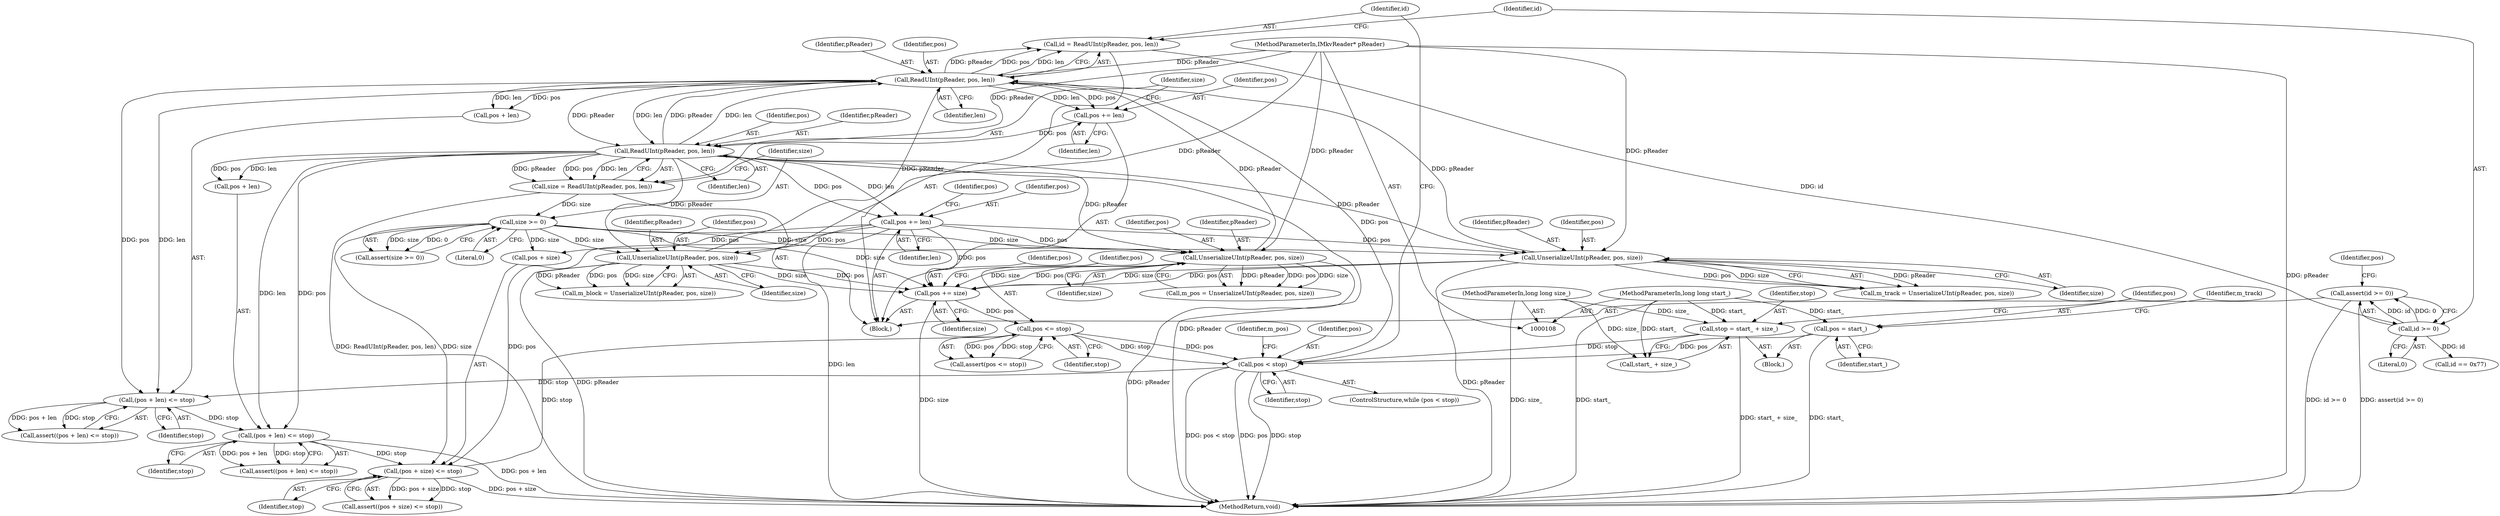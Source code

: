 digraph "1_Android_cc274e2abe8b2a6698a5c47d8aa4bb45f1f9538d_35@API" {
"1000147" [label="(Call,assert(id >= 0))"];
"1000148" [label="(Call,id >= 0)"];
"1000141" [label="(Call,id = ReadUInt(pReader, pos, len))"];
"1000143" [label="(Call,ReadUInt(pReader, pos, len))"];
"1000163" [label="(Call,ReadUInt(pReader, pos, len))"];
"1000109" [label="(MethodParameterIn,IMkvReader* pReader)"];
"1000157" [label="(Call,pos += len)"];
"1000192" [label="(Call,UnserializeUInt(pReader, pos, size))"];
"1000177" [label="(Call,pos += len)"];
"1000168" [label="(Call,size >= 0)"];
"1000161" [label="(Call,size = ReadUInt(pReader, pos, len))"];
"1000214" [label="(Call,UnserializeUInt(pReader, pos, size))"];
"1000203" [label="(Call,UnserializeUInt(pReader, pos, size))"];
"1000135" [label="(Call,pos < stop)"];
"1000222" [label="(Call,pos <= stop)"];
"1000218" [label="(Call,pos += size)"];
"1000181" [label="(Call,(pos + size) <= stop)"];
"1000172" [label="(Call,(pos + len) <= stop)"];
"1000152" [label="(Call,(pos + len) <= stop)"];
"1000120" [label="(Call,pos = start_)"];
"1000110" [label="(MethodParameterIn,long long start_)"];
"1000114" [label="(Call,stop = start_ + size_)"];
"1000111" [label="(MethodParameterIn,long long size_)"];
"1000159" [label="(Identifier,len)"];
"1000156" [label="(Identifier,stop)"];
"1000177" [label="(Call,pos += len)"];
"1000110" [label="(MethodParameterIn,long long start_)"];
"1000162" [label="(Identifier,size)"];
"1000215" [label="(Identifier,pReader)"];
"1000111" [label="(MethodParameterIn,long long size_)"];
"1000183" [label="(Identifier,pos)"];
"1000176" [label="(Identifier,stop)"];
"1000222" [label="(Call,pos <= stop)"];
"1000153" [label="(Call,pos + len)"];
"1000112" [label="(Block,)"];
"1000151" [label="(Call,assert((pos + len) <= stop))"];
"1000148" [label="(Call,id >= 0)"];
"1000114" [label="(Call,stop = start_ + size_)"];
"1000163" [label="(Call,ReadUInt(pReader, pos, len))"];
"1000146" [label="(Identifier,len)"];
"1000192" [label="(Call,UnserializeUInt(pReader, pos, size))"];
"1000150" [label="(Literal,0)"];
"1000190" [label="(Call,m_track = UnserializeUInt(pReader, pos, size))"];
"1000165" [label="(Identifier,pos)"];
"1000141" [label="(Call,id = ReadUInt(pReader, pos, len))"];
"1000169" [label="(Identifier,size)"];
"1000166" [label="(Identifier,len)"];
"1000216" [label="(Identifier,pos)"];
"1000171" [label="(Call,assert((pos + len) <= stop))"];
"1000154" [label="(Identifier,pos)"];
"1000121" [label="(Identifier,pos)"];
"1000116" [label="(Call,start_ + size_)"];
"1000137" [label="(Identifier,stop)"];
"1000149" [label="(Identifier,id)"];
"1000212" [label="(Call,m_block = UnserializeUInt(pReader, pos, size))"];
"1000187" [label="(Call,id == 0x77)"];
"1000120" [label="(Call,pos = start_)"];
"1000173" [label="(Call,pos + len)"];
"1000217" [label="(Identifier,size)"];
"1000115" [label="(Identifier,stop)"];
"1000172" [label="(Call,(pos + len) <= stop)"];
"1000144" [label="(Identifier,pReader)"];
"1000218" [label="(Call,pos += size)"];
"1000157" [label="(Call,pos += len)"];
"1000179" [label="(Identifier,len)"];
"1000203" [label="(Call,UnserializeUInt(pReader, pos, size))"];
"1000224" [label="(Identifier,stop)"];
"1000201" [label="(Call,m_pos = UnserializeUInt(pReader, pos, size))"];
"1000158" [label="(Identifier,pos)"];
"1000161" [label="(Call,size = ReadUInt(pReader, pos, len))"];
"1000195" [label="(Identifier,size)"];
"1000193" [label="(Identifier,pReader)"];
"1000182" [label="(Call,pos + size)"];
"1000145" [label="(Identifier,pos)"];
"1000214" [label="(Call,UnserializeUInt(pReader, pos, size))"];
"1000164" [label="(Identifier,pReader)"];
"1000170" [label="(Literal,0)"];
"1000194" [label="(Identifier,pos)"];
"1000206" [label="(Identifier,size)"];
"1000205" [label="(Identifier,pos)"];
"1000134" [label="(ControlStructure,while (pos < stop))"];
"1000223" [label="(Identifier,pos)"];
"1000219" [label="(Identifier,pos)"];
"1000180" [label="(Call,assert((pos + size) <= stop))"];
"1000181" [label="(Call,(pos + size) <= stop)"];
"1000138" [label="(Block,)"];
"1000227" [label="(Identifier,m_pos)"];
"1000167" [label="(Call,assert(size >= 0))"];
"1000136" [label="(Identifier,pos)"];
"1000152" [label="(Call,(pos + len) <= stop)"];
"1000178" [label="(Identifier,pos)"];
"1000124" [label="(Identifier,m_track)"];
"1000147" [label="(Call,assert(id >= 0))"];
"1000185" [label="(Identifier,stop)"];
"1000142" [label="(Identifier,id)"];
"1000221" [label="(Call,assert(pos <= stop))"];
"1000168" [label="(Call,size >= 0)"];
"1000204" [label="(Identifier,pReader)"];
"1000135" [label="(Call,pos < stop)"];
"1000122" [label="(Identifier,start_)"];
"1000220" [label="(Identifier,size)"];
"1000109" [label="(MethodParameterIn,IMkvReader* pReader)"];
"1000233" [label="(MethodReturn,void)"];
"1000143" [label="(Call,ReadUInt(pReader, pos, len))"];
"1000147" -> "1000138"  [label="AST: "];
"1000147" -> "1000148"  [label="CFG: "];
"1000148" -> "1000147"  [label="AST: "];
"1000154" -> "1000147"  [label="CFG: "];
"1000147" -> "1000233"  [label="DDG: id >= 0"];
"1000147" -> "1000233"  [label="DDG: assert(id >= 0)"];
"1000148" -> "1000147"  [label="DDG: id"];
"1000148" -> "1000147"  [label="DDG: 0"];
"1000148" -> "1000150"  [label="CFG: "];
"1000149" -> "1000148"  [label="AST: "];
"1000150" -> "1000148"  [label="AST: "];
"1000141" -> "1000148"  [label="DDG: id"];
"1000148" -> "1000187"  [label="DDG: id"];
"1000141" -> "1000138"  [label="AST: "];
"1000141" -> "1000143"  [label="CFG: "];
"1000142" -> "1000141"  [label="AST: "];
"1000143" -> "1000141"  [label="AST: "];
"1000149" -> "1000141"  [label="CFG: "];
"1000143" -> "1000141"  [label="DDG: pReader"];
"1000143" -> "1000141"  [label="DDG: pos"];
"1000143" -> "1000141"  [label="DDG: len"];
"1000143" -> "1000146"  [label="CFG: "];
"1000144" -> "1000143"  [label="AST: "];
"1000145" -> "1000143"  [label="AST: "];
"1000146" -> "1000143"  [label="AST: "];
"1000163" -> "1000143"  [label="DDG: pReader"];
"1000163" -> "1000143"  [label="DDG: len"];
"1000192" -> "1000143"  [label="DDG: pReader"];
"1000214" -> "1000143"  [label="DDG: pReader"];
"1000203" -> "1000143"  [label="DDG: pReader"];
"1000109" -> "1000143"  [label="DDG: pReader"];
"1000135" -> "1000143"  [label="DDG: pos"];
"1000143" -> "1000152"  [label="DDG: pos"];
"1000143" -> "1000152"  [label="DDG: len"];
"1000143" -> "1000153"  [label="DDG: pos"];
"1000143" -> "1000153"  [label="DDG: len"];
"1000143" -> "1000157"  [label="DDG: len"];
"1000143" -> "1000157"  [label="DDG: pos"];
"1000143" -> "1000163"  [label="DDG: pReader"];
"1000143" -> "1000163"  [label="DDG: len"];
"1000163" -> "1000161"  [label="AST: "];
"1000163" -> "1000166"  [label="CFG: "];
"1000164" -> "1000163"  [label="AST: "];
"1000165" -> "1000163"  [label="AST: "];
"1000166" -> "1000163"  [label="AST: "];
"1000161" -> "1000163"  [label="CFG: "];
"1000163" -> "1000233"  [label="DDG: pReader"];
"1000163" -> "1000161"  [label="DDG: pReader"];
"1000163" -> "1000161"  [label="DDG: pos"];
"1000163" -> "1000161"  [label="DDG: len"];
"1000109" -> "1000163"  [label="DDG: pReader"];
"1000157" -> "1000163"  [label="DDG: pos"];
"1000163" -> "1000172"  [label="DDG: pos"];
"1000163" -> "1000172"  [label="DDG: len"];
"1000163" -> "1000173"  [label="DDG: pos"];
"1000163" -> "1000173"  [label="DDG: len"];
"1000163" -> "1000177"  [label="DDG: len"];
"1000163" -> "1000177"  [label="DDG: pos"];
"1000163" -> "1000192"  [label="DDG: pReader"];
"1000163" -> "1000203"  [label="DDG: pReader"];
"1000163" -> "1000214"  [label="DDG: pReader"];
"1000109" -> "1000108"  [label="AST: "];
"1000109" -> "1000233"  [label="DDG: pReader"];
"1000109" -> "1000192"  [label="DDG: pReader"];
"1000109" -> "1000203"  [label="DDG: pReader"];
"1000109" -> "1000214"  [label="DDG: pReader"];
"1000157" -> "1000138"  [label="AST: "];
"1000157" -> "1000159"  [label="CFG: "];
"1000158" -> "1000157"  [label="AST: "];
"1000159" -> "1000157"  [label="AST: "];
"1000162" -> "1000157"  [label="CFG: "];
"1000192" -> "1000190"  [label="AST: "];
"1000192" -> "1000195"  [label="CFG: "];
"1000193" -> "1000192"  [label="AST: "];
"1000194" -> "1000192"  [label="AST: "];
"1000195" -> "1000192"  [label="AST: "];
"1000190" -> "1000192"  [label="CFG: "];
"1000192" -> "1000233"  [label="DDG: pReader"];
"1000192" -> "1000190"  [label="DDG: pReader"];
"1000192" -> "1000190"  [label="DDG: pos"];
"1000192" -> "1000190"  [label="DDG: size"];
"1000177" -> "1000192"  [label="DDG: pos"];
"1000168" -> "1000192"  [label="DDG: size"];
"1000192" -> "1000218"  [label="DDG: size"];
"1000192" -> "1000218"  [label="DDG: pos"];
"1000177" -> "1000138"  [label="AST: "];
"1000177" -> "1000179"  [label="CFG: "];
"1000178" -> "1000177"  [label="AST: "];
"1000179" -> "1000177"  [label="AST: "];
"1000183" -> "1000177"  [label="CFG: "];
"1000177" -> "1000233"  [label="DDG: len"];
"1000177" -> "1000181"  [label="DDG: pos"];
"1000177" -> "1000182"  [label="DDG: pos"];
"1000177" -> "1000203"  [label="DDG: pos"];
"1000177" -> "1000214"  [label="DDG: pos"];
"1000177" -> "1000218"  [label="DDG: pos"];
"1000168" -> "1000167"  [label="AST: "];
"1000168" -> "1000170"  [label="CFG: "];
"1000169" -> "1000168"  [label="AST: "];
"1000170" -> "1000168"  [label="AST: "];
"1000167" -> "1000168"  [label="CFG: "];
"1000168" -> "1000167"  [label="DDG: size"];
"1000168" -> "1000167"  [label="DDG: 0"];
"1000161" -> "1000168"  [label="DDG: size"];
"1000168" -> "1000181"  [label="DDG: size"];
"1000168" -> "1000182"  [label="DDG: size"];
"1000168" -> "1000203"  [label="DDG: size"];
"1000168" -> "1000214"  [label="DDG: size"];
"1000168" -> "1000218"  [label="DDG: size"];
"1000161" -> "1000138"  [label="AST: "];
"1000162" -> "1000161"  [label="AST: "];
"1000169" -> "1000161"  [label="CFG: "];
"1000161" -> "1000233"  [label="DDG: ReadUInt(pReader, pos, len)"];
"1000214" -> "1000212"  [label="AST: "];
"1000214" -> "1000217"  [label="CFG: "];
"1000215" -> "1000214"  [label="AST: "];
"1000216" -> "1000214"  [label="AST: "];
"1000217" -> "1000214"  [label="AST: "];
"1000212" -> "1000214"  [label="CFG: "];
"1000214" -> "1000233"  [label="DDG: pReader"];
"1000214" -> "1000212"  [label="DDG: pReader"];
"1000214" -> "1000212"  [label="DDG: pos"];
"1000214" -> "1000212"  [label="DDG: size"];
"1000214" -> "1000218"  [label="DDG: size"];
"1000214" -> "1000218"  [label="DDG: pos"];
"1000203" -> "1000201"  [label="AST: "];
"1000203" -> "1000206"  [label="CFG: "];
"1000204" -> "1000203"  [label="AST: "];
"1000205" -> "1000203"  [label="AST: "];
"1000206" -> "1000203"  [label="AST: "];
"1000201" -> "1000203"  [label="CFG: "];
"1000203" -> "1000233"  [label="DDG: pReader"];
"1000203" -> "1000201"  [label="DDG: pReader"];
"1000203" -> "1000201"  [label="DDG: pos"];
"1000203" -> "1000201"  [label="DDG: size"];
"1000203" -> "1000218"  [label="DDG: size"];
"1000203" -> "1000218"  [label="DDG: pos"];
"1000135" -> "1000134"  [label="AST: "];
"1000135" -> "1000137"  [label="CFG: "];
"1000136" -> "1000135"  [label="AST: "];
"1000137" -> "1000135"  [label="AST: "];
"1000142" -> "1000135"  [label="CFG: "];
"1000227" -> "1000135"  [label="CFG: "];
"1000135" -> "1000233"  [label="DDG: pos < stop"];
"1000135" -> "1000233"  [label="DDG: pos"];
"1000135" -> "1000233"  [label="DDG: stop"];
"1000222" -> "1000135"  [label="DDG: pos"];
"1000222" -> "1000135"  [label="DDG: stop"];
"1000120" -> "1000135"  [label="DDG: pos"];
"1000114" -> "1000135"  [label="DDG: stop"];
"1000135" -> "1000152"  [label="DDG: stop"];
"1000222" -> "1000221"  [label="AST: "];
"1000222" -> "1000224"  [label="CFG: "];
"1000223" -> "1000222"  [label="AST: "];
"1000224" -> "1000222"  [label="AST: "];
"1000221" -> "1000222"  [label="CFG: "];
"1000222" -> "1000221"  [label="DDG: pos"];
"1000222" -> "1000221"  [label="DDG: stop"];
"1000218" -> "1000222"  [label="DDG: pos"];
"1000181" -> "1000222"  [label="DDG: stop"];
"1000218" -> "1000138"  [label="AST: "];
"1000218" -> "1000220"  [label="CFG: "];
"1000219" -> "1000218"  [label="AST: "];
"1000220" -> "1000218"  [label="AST: "];
"1000223" -> "1000218"  [label="CFG: "];
"1000218" -> "1000233"  [label="DDG: size"];
"1000181" -> "1000180"  [label="AST: "];
"1000181" -> "1000185"  [label="CFG: "];
"1000182" -> "1000181"  [label="AST: "];
"1000185" -> "1000181"  [label="AST: "];
"1000180" -> "1000181"  [label="CFG: "];
"1000181" -> "1000233"  [label="DDG: pos + size"];
"1000181" -> "1000180"  [label="DDG: pos + size"];
"1000181" -> "1000180"  [label="DDG: stop"];
"1000172" -> "1000181"  [label="DDG: stop"];
"1000172" -> "1000171"  [label="AST: "];
"1000172" -> "1000176"  [label="CFG: "];
"1000173" -> "1000172"  [label="AST: "];
"1000176" -> "1000172"  [label="AST: "];
"1000171" -> "1000172"  [label="CFG: "];
"1000172" -> "1000233"  [label="DDG: pos + len"];
"1000172" -> "1000171"  [label="DDG: pos + len"];
"1000172" -> "1000171"  [label="DDG: stop"];
"1000152" -> "1000172"  [label="DDG: stop"];
"1000152" -> "1000151"  [label="AST: "];
"1000152" -> "1000156"  [label="CFG: "];
"1000153" -> "1000152"  [label="AST: "];
"1000156" -> "1000152"  [label="AST: "];
"1000151" -> "1000152"  [label="CFG: "];
"1000152" -> "1000151"  [label="DDG: pos + len"];
"1000152" -> "1000151"  [label="DDG: stop"];
"1000120" -> "1000112"  [label="AST: "];
"1000120" -> "1000122"  [label="CFG: "];
"1000121" -> "1000120"  [label="AST: "];
"1000122" -> "1000120"  [label="AST: "];
"1000124" -> "1000120"  [label="CFG: "];
"1000120" -> "1000233"  [label="DDG: start_"];
"1000110" -> "1000120"  [label="DDG: start_"];
"1000110" -> "1000108"  [label="AST: "];
"1000110" -> "1000233"  [label="DDG: start_"];
"1000110" -> "1000114"  [label="DDG: start_"];
"1000110" -> "1000116"  [label="DDG: start_"];
"1000114" -> "1000112"  [label="AST: "];
"1000114" -> "1000116"  [label="CFG: "];
"1000115" -> "1000114"  [label="AST: "];
"1000116" -> "1000114"  [label="AST: "];
"1000121" -> "1000114"  [label="CFG: "];
"1000114" -> "1000233"  [label="DDG: start_ + size_"];
"1000111" -> "1000114"  [label="DDG: size_"];
"1000111" -> "1000108"  [label="AST: "];
"1000111" -> "1000233"  [label="DDG: size_"];
"1000111" -> "1000116"  [label="DDG: size_"];
}
